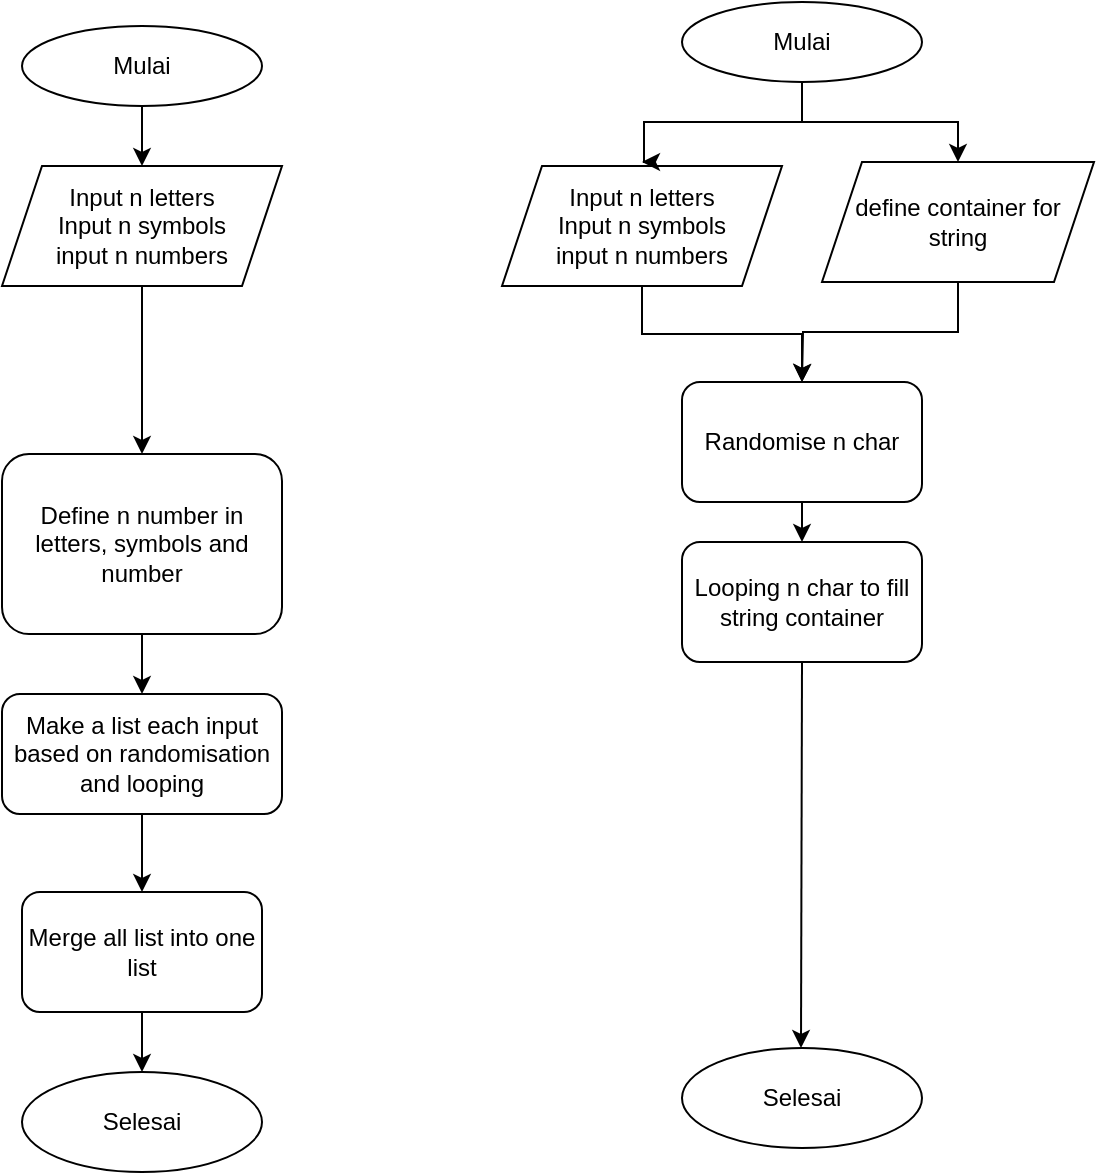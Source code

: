 <mxfile version="21.6.6" type="github">
  <diagram name="Halaman-1" id="Z2Y2EzkyFWW4ku8yWY2m">
    <mxGraphModel dx="1114" dy="602" grid="1" gridSize="10" guides="1" tooltips="1" connect="1" arrows="1" fold="1" page="1" pageScale="1" pageWidth="827" pageHeight="1169" math="0" shadow="0">
      <root>
        <mxCell id="0" />
        <mxCell id="1" parent="0" />
        <mxCell id="rTBuY_4zR4HfR6Nib3n7-3" value="&lt;div&gt;Input n letters&lt;/div&gt;&lt;div&gt;Input n symbols&lt;/div&gt;&lt;div&gt;input n numbers&lt;br&gt;&lt;/div&gt;" style="shape=parallelogram;perimeter=parallelogramPerimeter;whiteSpace=wrap;html=1;fixedSize=1;" parent="1" vertex="1">
          <mxGeometry x="60" y="82" width="140" height="60" as="geometry" />
        </mxCell>
        <mxCell id="rTBuY_4zR4HfR6Nib3n7-4" value="Mulai" style="ellipse;whiteSpace=wrap;html=1;" parent="1" vertex="1">
          <mxGeometry x="70" y="12" width="120" height="40" as="geometry" />
        </mxCell>
        <mxCell id="rTBuY_4zR4HfR6Nib3n7-6" value="&lt;div&gt;Define n number in letters, symbols and number&lt;br&gt;&lt;/div&gt;" style="rounded=1;whiteSpace=wrap;html=1;" parent="1" vertex="1">
          <mxGeometry x="60" y="226" width="140" height="90" as="geometry" />
        </mxCell>
        <mxCell id="rTBuY_4zR4HfR6Nib3n7-7" value="" style="endArrow=classic;html=1;rounded=0;entryX=0.5;entryY=0;entryDx=0;entryDy=0;exitX=0.5;exitY=1;exitDx=0;exitDy=0;" parent="1" source="rTBuY_4zR4HfR6Nib3n7-4" target="rTBuY_4zR4HfR6Nib3n7-3" edge="1">
          <mxGeometry width="50" height="50" relative="1" as="geometry">
            <mxPoint x="120" y="292" as="sourcePoint" />
            <mxPoint x="170" y="242" as="targetPoint" />
          </mxGeometry>
        </mxCell>
        <mxCell id="rTBuY_4zR4HfR6Nib3n7-8" value="" style="endArrow=classic;html=1;rounded=0;entryX=0.5;entryY=0;entryDx=0;entryDy=0;exitX=0.5;exitY=1;exitDx=0;exitDy=0;" parent="1" source="rTBuY_4zR4HfR6Nib3n7-3" target="rTBuY_4zR4HfR6Nib3n7-6" edge="1">
          <mxGeometry width="50" height="50" relative="1" as="geometry">
            <mxPoint x="140" y="94" as="sourcePoint" />
            <mxPoint x="140" y="124" as="targetPoint" />
          </mxGeometry>
        </mxCell>
        <mxCell id="rTBuY_4zR4HfR6Nib3n7-9" value="Merge all list into one list" style="rounded=1;whiteSpace=wrap;html=1;" parent="1" vertex="1">
          <mxGeometry x="70" y="445" width="120" height="60" as="geometry" />
        </mxCell>
        <mxCell id="rTBuY_4zR4HfR6Nib3n7-10" value="Selesai" style="ellipse;whiteSpace=wrap;html=1;" parent="1" vertex="1">
          <mxGeometry x="70" y="535" width="120" height="50" as="geometry" />
        </mxCell>
        <mxCell id="rTBuY_4zR4HfR6Nib3n7-11" value="" style="endArrow=classic;html=1;rounded=0;entryX=0.5;entryY=0;entryDx=0;entryDy=0;exitX=0.5;exitY=1;exitDx=0;exitDy=0;" parent="1" source="rTBuY_4zR4HfR6Nib3n7-13" target="rTBuY_4zR4HfR6Nib3n7-9" edge="1">
          <mxGeometry width="50" height="50" relative="1" as="geometry">
            <mxPoint x="140" y="206" as="sourcePoint" />
            <mxPoint x="140" y="236" as="targetPoint" />
          </mxGeometry>
        </mxCell>
        <mxCell id="rTBuY_4zR4HfR6Nib3n7-12" value="" style="endArrow=classic;html=1;rounded=0;entryX=0.5;entryY=0;entryDx=0;entryDy=0;exitX=0.5;exitY=1;exitDx=0;exitDy=0;" parent="1" source="rTBuY_4zR4HfR6Nib3n7-9" target="rTBuY_4zR4HfR6Nib3n7-10" edge="1">
          <mxGeometry width="50" height="50" relative="1" as="geometry">
            <mxPoint x="150" y="325" as="sourcePoint" />
            <mxPoint x="150" y="355" as="targetPoint" />
          </mxGeometry>
        </mxCell>
        <mxCell id="rTBuY_4zR4HfR6Nib3n7-14" value="" style="endArrow=classic;html=1;rounded=0;entryX=0.5;entryY=0;entryDx=0;entryDy=0;exitX=0.5;exitY=1;exitDx=0;exitDy=0;" parent="1" source="rTBuY_4zR4HfR6Nib3n7-6" target="rTBuY_4zR4HfR6Nib3n7-13" edge="1">
          <mxGeometry width="50" height="50" relative="1" as="geometry">
            <mxPoint x="130" y="316" as="sourcePoint" />
            <mxPoint x="130" y="445" as="targetPoint" />
          </mxGeometry>
        </mxCell>
        <mxCell id="rTBuY_4zR4HfR6Nib3n7-13" value="Make a list each input based on randomisation and looping" style="rounded=1;whiteSpace=wrap;html=1;" parent="1" vertex="1">
          <mxGeometry x="60" y="346" width="140" height="60" as="geometry" />
        </mxCell>
        <mxCell id="rTBuY_4zR4HfR6Nib3n7-15" value="define container for string" style="shape=parallelogram;perimeter=parallelogramPerimeter;whiteSpace=wrap;html=1;fixedSize=1;" parent="1" vertex="1">
          <mxGeometry x="470" y="80" width="136" height="60" as="geometry" />
        </mxCell>
        <mxCell id="rTBuY_4zR4HfR6Nib3n7-17" value="&lt;div&gt;Input n letters&lt;/div&gt;&lt;div&gt;Input n symbols&lt;/div&gt;&lt;div&gt;input n numbers&lt;br&gt;&lt;/div&gt;" style="shape=parallelogram;perimeter=parallelogramPerimeter;whiteSpace=wrap;html=1;fixedSize=1;" parent="1" vertex="1">
          <mxGeometry x="310" y="82" width="140" height="60" as="geometry" />
        </mxCell>
        <mxCell id="rTBuY_4zR4HfR6Nib3n7-18" value="Looping n char to fill string container" style="rounded=1;whiteSpace=wrap;html=1;" parent="1" vertex="1">
          <mxGeometry x="400" y="270" width="120" height="60" as="geometry" />
        </mxCell>
        <mxCell id="rTBuY_4zR4HfR6Nib3n7-19" value="Randomise n char" style="rounded=1;whiteSpace=wrap;html=1;" parent="1" vertex="1">
          <mxGeometry x="400" y="190" width="120" height="60" as="geometry" />
        </mxCell>
        <mxCell id="rTBuY_4zR4HfR6Nib3n7-20" value="Mulai" style="ellipse;whiteSpace=wrap;html=1;" parent="1" vertex="1">
          <mxGeometry x="400" width="120" height="40" as="geometry" />
        </mxCell>
        <mxCell id="rTBuY_4zR4HfR6Nib3n7-21" value="Selesai" style="ellipse;whiteSpace=wrap;html=1;" parent="1" vertex="1">
          <mxGeometry x="400" y="523" width="120" height="50" as="geometry" />
        </mxCell>
        <mxCell id="WO_KZO9DltrhNRmc2xPE-1" value="" style="endArrow=classic;html=1;rounded=0;entryX=0.5;entryY=0;entryDx=0;entryDy=0;exitX=0.5;exitY=1;exitDx=0;exitDy=0;" edge="1" parent="1" source="rTBuY_4zR4HfR6Nib3n7-18">
          <mxGeometry width="50" height="50" relative="1" as="geometry">
            <mxPoint x="459.5" y="439" as="sourcePoint" />
            <mxPoint x="459.5" y="523" as="targetPoint" />
            <Array as="points" />
          </mxGeometry>
        </mxCell>
        <mxCell id="WO_KZO9DltrhNRmc2xPE-2" value="" style="endArrow=classic;html=1;rounded=0;entryX=0.5;entryY=0;entryDx=0;entryDy=0;exitX=0.5;exitY=1;exitDx=0;exitDy=0;" edge="1" parent="1" source="rTBuY_4zR4HfR6Nib3n7-19" target="rTBuY_4zR4HfR6Nib3n7-18">
          <mxGeometry width="50" height="50" relative="1" as="geometry">
            <mxPoint x="470" y="340" as="sourcePoint" />
            <mxPoint x="469.5" y="533" as="targetPoint" />
            <Array as="points" />
          </mxGeometry>
        </mxCell>
        <mxCell id="WO_KZO9DltrhNRmc2xPE-4" value="" style="endArrow=classic;html=1;rounded=0;exitX=0.5;exitY=1;exitDx=0;exitDy=0;edgeStyle=orthogonalEdgeStyle;" edge="1" parent="1" source="rTBuY_4zR4HfR6Nib3n7-15">
          <mxGeometry width="50" height="50" relative="1" as="geometry">
            <mxPoint x="490" y="360" as="sourcePoint" />
            <mxPoint x="460" y="190" as="targetPoint" />
          </mxGeometry>
        </mxCell>
        <mxCell id="WO_KZO9DltrhNRmc2xPE-5" value="" style="endArrow=classic;html=1;rounded=0;entryX=0.5;entryY=0;entryDx=0;entryDy=0;exitX=0.5;exitY=1;exitDx=0;exitDy=0;edgeStyle=orthogonalEdgeStyle;" edge="1" parent="1" source="rTBuY_4zR4HfR6Nib3n7-17" target="rTBuY_4zR4HfR6Nib3n7-19">
          <mxGeometry width="50" height="50" relative="1" as="geometry">
            <mxPoint x="500" y="370" as="sourcePoint" />
            <mxPoint x="499.5" y="563" as="targetPoint" />
          </mxGeometry>
        </mxCell>
        <mxCell id="WO_KZO9DltrhNRmc2xPE-6" value="" style="endArrow=classic;html=1;rounded=0;entryX=0.5;entryY=0;entryDx=0;entryDy=0;exitX=0.5;exitY=1;exitDx=0;exitDy=0;edgeStyle=orthogonalEdgeStyle;" edge="1" parent="1" source="rTBuY_4zR4HfR6Nib3n7-20" target="rTBuY_4zR4HfR6Nib3n7-15">
          <mxGeometry width="50" height="50" relative="1" as="geometry">
            <mxPoint x="510" y="380" as="sourcePoint" />
            <mxPoint x="509.5" y="573" as="targetPoint" />
          </mxGeometry>
        </mxCell>
        <mxCell id="WO_KZO9DltrhNRmc2xPE-7" value="" style="endArrow=classic;html=1;rounded=0;edgeStyle=orthogonalEdgeStyle;" edge="1" parent="1">
          <mxGeometry width="50" height="50" relative="1" as="geometry">
            <mxPoint x="460" y="40" as="sourcePoint" />
            <mxPoint x="380" y="80" as="targetPoint" />
            <Array as="points">
              <mxPoint x="460" y="60" />
              <mxPoint x="381" y="60" />
            </Array>
          </mxGeometry>
        </mxCell>
      </root>
    </mxGraphModel>
  </diagram>
</mxfile>
